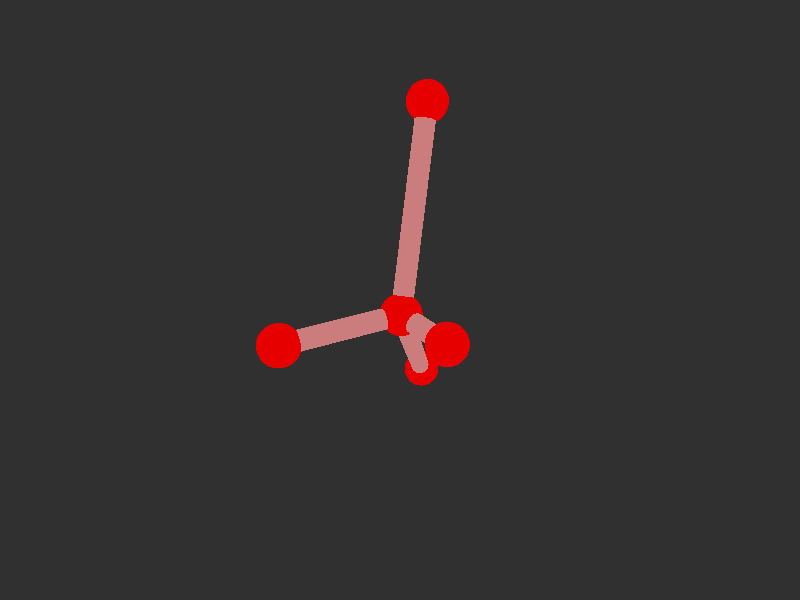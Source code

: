 #version 3.7; 
    global_settings { assumed_gamma 1.0 }
    

    camera {
    location  <20, 20, 20>
    right     x*image_width/image_height
    look_at   <0, 0, 0>
    angle 58
    }

    background { color rgb<1,1,1>*0.03 }


    light_source { <-20, 30, -25> color red 0.6 green 0.6 blue 0.6 }
    light_source { < 20, 30, -25> color red 0.6 green 0.6 blue 0.6 }
    
    #declare m = 1;
    union {

    union {
    sphere { m*<0.7998226236226186,-3.862065789608811e-18,0.8773511141116899>, 1 }        
    sphere {  m*<0.928647391659181,7.210981887786079e-20,3.8745886065473663>, 1 }
    sphere {  m*<6.23192637758082,4.7606003051768346e-18,-1.3101530650435438>, 1 }
    sphere {  m*<-4.0530203535909655,8.164965809277259,-2.250484172898094>, 1}
    sphere { m*<-4.0530203535909655,-8.164965809277259,-2.2504841728980978>, 1 }    

        pigment { color rgb<0.8,0,0>  }
    finish { ambient 0.1 diffuse 0.7 phong 1 }
    }    
    union {
    cylinder { m*<0.928647391659181,7.210981887786079e-20,3.8745886065473663>, <0.7998226236226186,-3.862065789608811e-18,0.8773511141116899>, 0.5 }
    cylinder { m*<6.23192637758082,4.7606003051768346e-18,-1.3101530650435438>, <0.7998226236226186,-3.862065789608811e-18,0.8773511141116899>, 0.5}
    cylinder { m*<-4.0530203535909655,8.164965809277259,-2.250484172898094>, <0.7998226236226186,-3.862065789608811e-18,0.8773511141116899>, 0.5 }
    cylinder {  m*<-4.0530203535909655,-8.164965809277259,-2.2504841728980978>, <0.7998226236226186,-3.862065789608811e-18,0.8773511141116899>, 0.5}

    pigment { color rgb<0.6,.2,.2>  }
    finish { ambient 0.1 diffuse 0.7 phong 1 }    
    }
    
    // rotate <0, 0, 0>
    }
    #version 3.7; 
    global_settings { assumed_gamma 1.0 }
    

    camera {
    location  <20, 20, 20>
    right     x*image_width/image_height
    look_at   <0, 0, 0>
    angle 58
    }

    background { color rgb<1,1,1>*0.03 }


    light_source { <-20, 30, -25> color red 0.6 green 0.6 blue 0.6 }
    light_source { < 20, 30, -25> color red 0.6 green 0.6 blue 0.6 }
    
    #declare m = 1;
    union {

    union {
    sphere { m*<0.7998226236226186,-3.862065789608811e-18,0.8773511141116899>, 1 }        
    sphere {  m*<0.928647391659181,7.210981887786079e-20,3.8745886065473663>, 1 }
    sphere {  m*<6.23192637758082,4.7606003051768346e-18,-1.3101530650435438>, 1 }
    sphere {  m*<-4.0530203535909655,8.164965809277259,-2.250484172898094>, 1}
    sphere { m*<-4.0530203535909655,-8.164965809277259,-2.2504841728980978>, 1 }    

        pigment { color rgb<0.8,0,0>  }
    finish { ambient 0.1 diffuse 0.7 phong 1 }
    }    
    union {
    cylinder { m*<0.928647391659181,7.210981887786079e-20,3.8745886065473663>, <0.7998226236226186,-3.862065789608811e-18,0.8773511141116899>, 0.5 }
    cylinder { m*<6.23192637758082,4.7606003051768346e-18,-1.3101530650435438>, <0.7998226236226186,-3.862065789608811e-18,0.8773511141116899>, 0.5}
    cylinder { m*<-4.0530203535909655,8.164965809277259,-2.250484172898094>, <0.7998226236226186,-3.862065789608811e-18,0.8773511141116899>, 0.5 }
    cylinder {  m*<-4.0530203535909655,-8.164965809277259,-2.2504841728980978>, <0.7998226236226186,-3.862065789608811e-18,0.8773511141116899>, 0.5}

    pigment { color rgb<0.6,.2,.2>  }
    finish { ambient 0.1 diffuse 0.7 phong 1 }    
    }
    
    // rotate <0, 0, 0>
    }
    